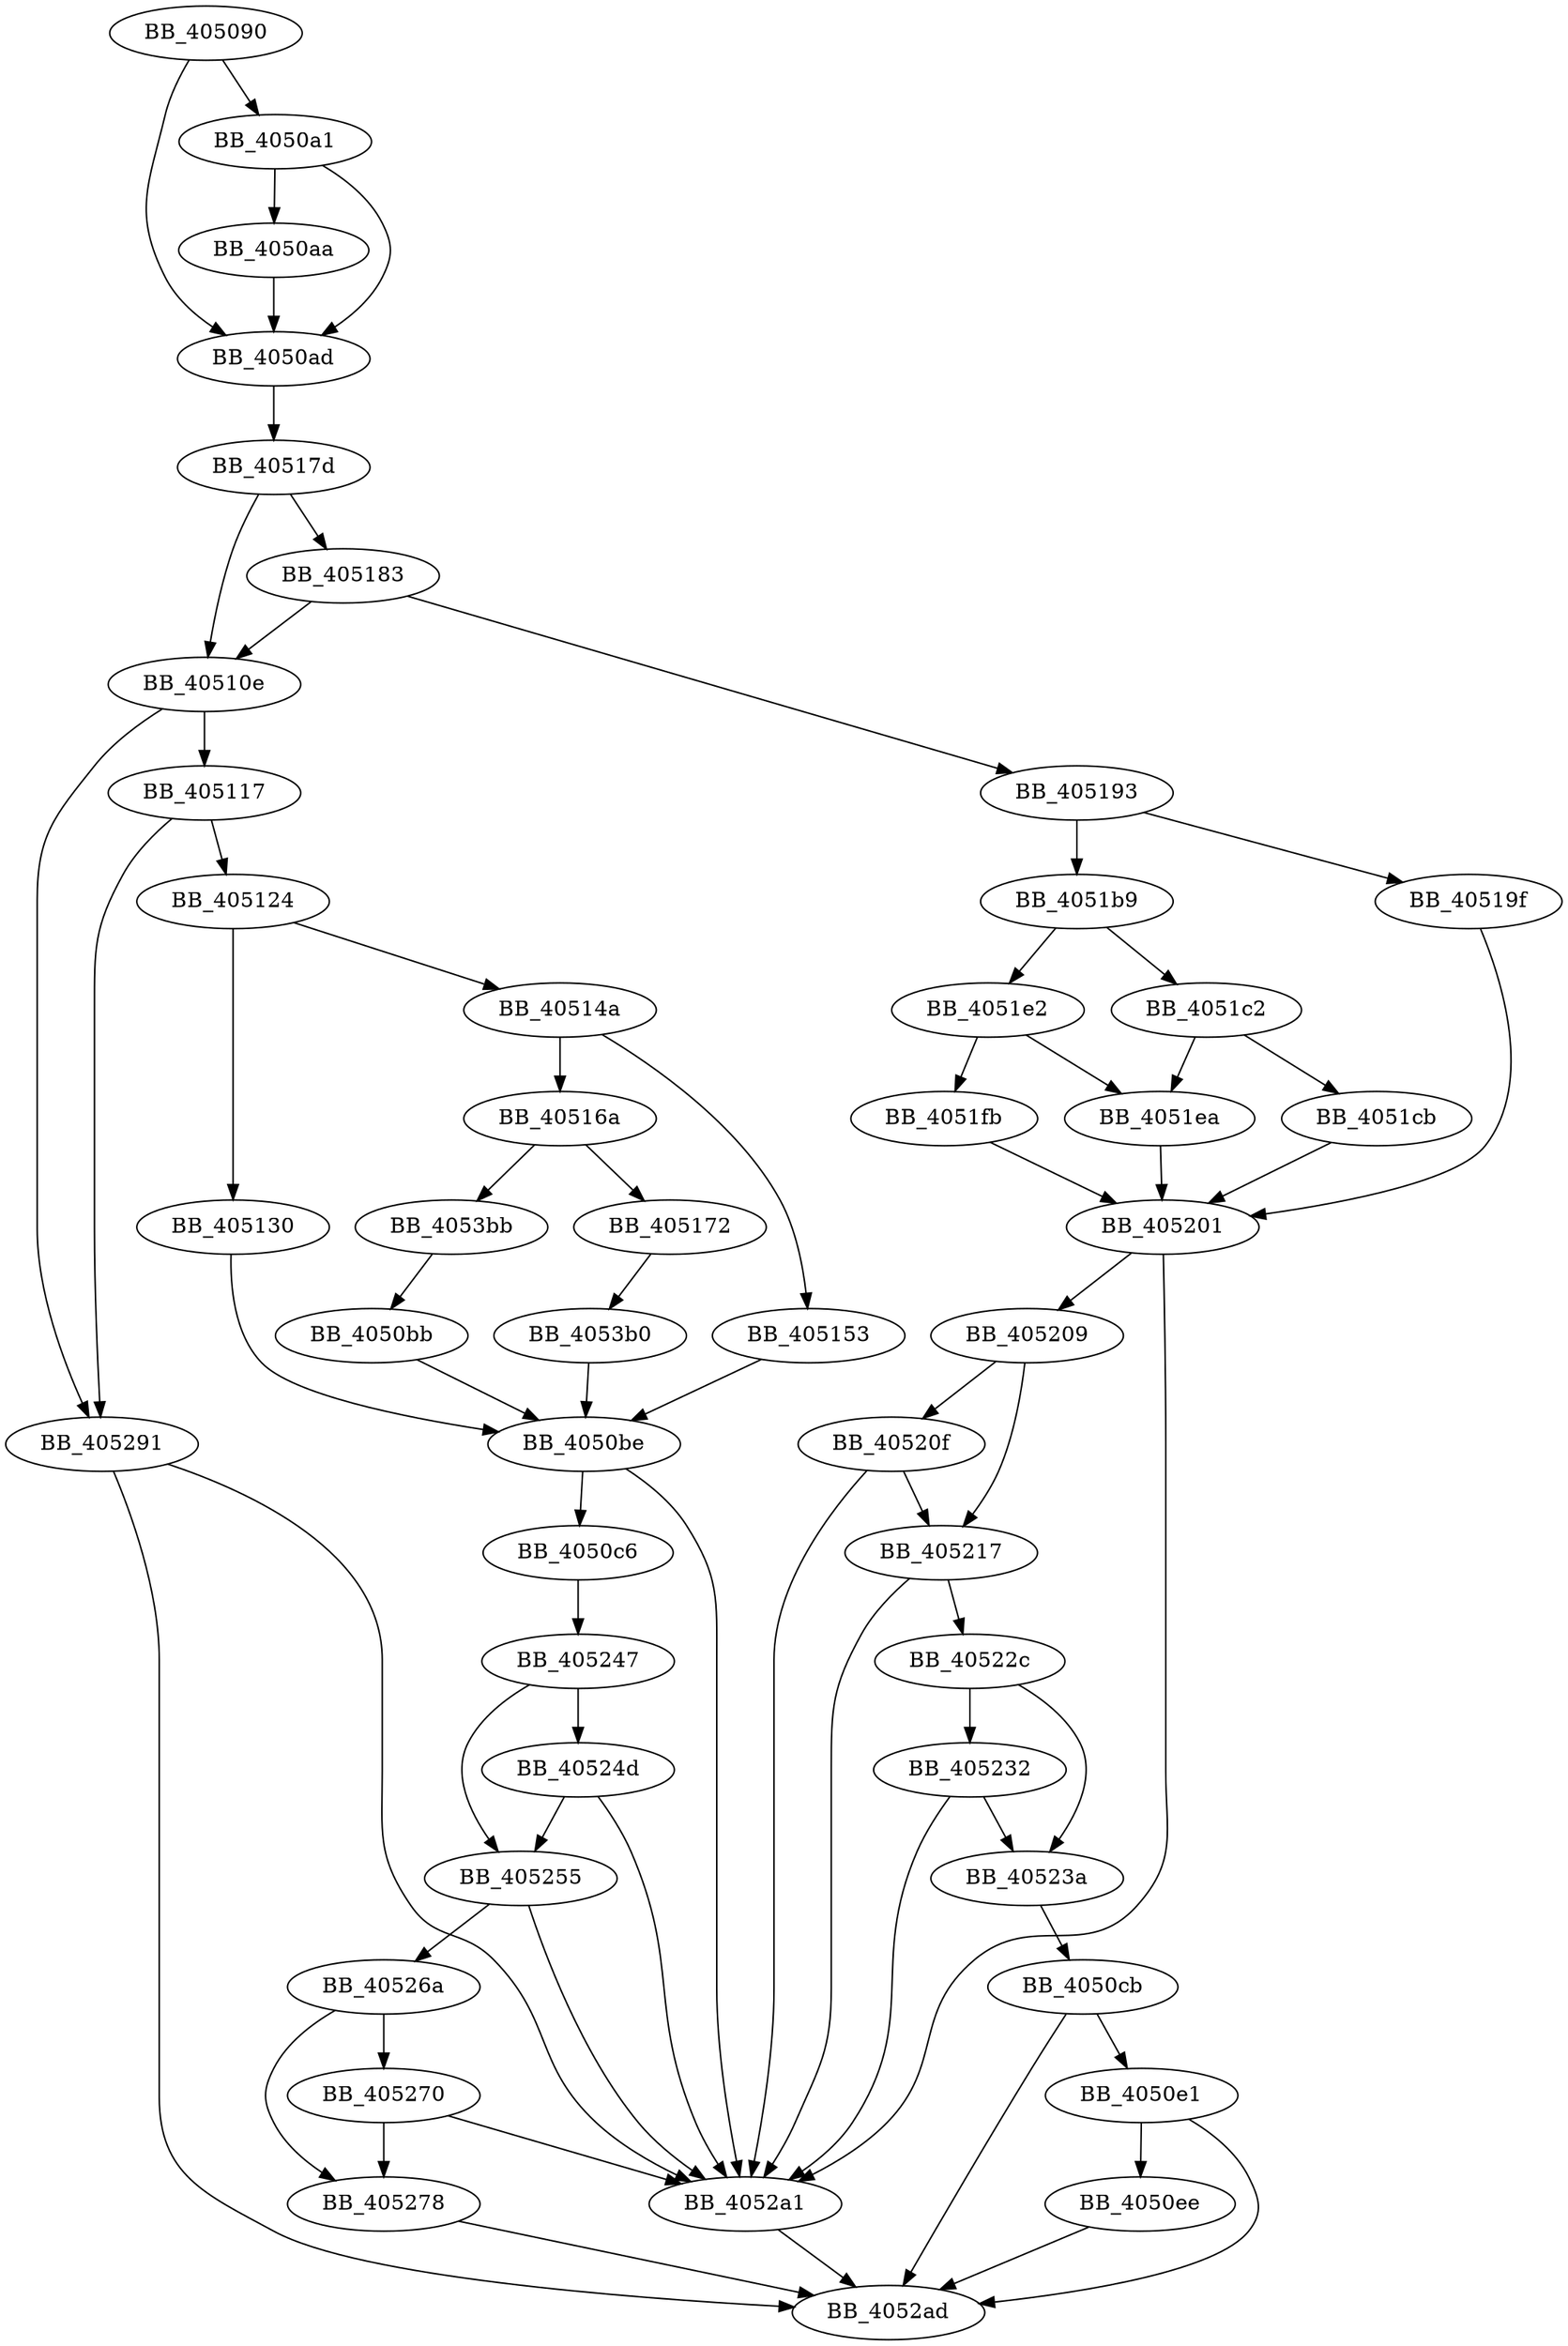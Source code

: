 DiGraph sub_405090{
BB_405090->BB_4050a1
BB_405090->BB_4050ad
BB_4050a1->BB_4050aa
BB_4050a1->BB_4050ad
BB_4050aa->BB_4050ad
BB_4050ad->BB_40517d
BB_4050bb->BB_4050be
BB_4050be->BB_4050c6
BB_4050be->BB_4052a1
BB_4050c6->BB_405247
BB_4050cb->BB_4050e1
BB_4050cb->BB_4052ad
BB_4050e1->BB_4050ee
BB_4050e1->BB_4052ad
BB_4050ee->BB_4052ad
BB_40510e->BB_405117
BB_40510e->BB_405291
BB_405117->BB_405124
BB_405117->BB_405291
BB_405124->BB_405130
BB_405124->BB_40514a
BB_405130->BB_4050be
BB_40514a->BB_405153
BB_40514a->BB_40516a
BB_405153->BB_4050be
BB_40516a->BB_405172
BB_40516a->BB_4053bb
BB_405172->BB_4053b0
BB_40517d->BB_40510e
BB_40517d->BB_405183
BB_405183->BB_40510e
BB_405183->BB_405193
BB_405193->BB_40519f
BB_405193->BB_4051b9
BB_40519f->BB_405201
BB_4051b9->BB_4051c2
BB_4051b9->BB_4051e2
BB_4051c2->BB_4051cb
BB_4051c2->BB_4051ea
BB_4051cb->BB_405201
BB_4051e2->BB_4051ea
BB_4051e2->BB_4051fb
BB_4051ea->BB_405201
BB_4051fb->BB_405201
BB_405201->BB_405209
BB_405201->BB_4052a1
BB_405209->BB_40520f
BB_405209->BB_405217
BB_40520f->BB_405217
BB_40520f->BB_4052a1
BB_405217->BB_40522c
BB_405217->BB_4052a1
BB_40522c->BB_405232
BB_40522c->BB_40523a
BB_405232->BB_40523a
BB_405232->BB_4052a1
BB_40523a->BB_4050cb
BB_405247->BB_40524d
BB_405247->BB_405255
BB_40524d->BB_405255
BB_40524d->BB_4052a1
BB_405255->BB_40526a
BB_405255->BB_4052a1
BB_40526a->BB_405270
BB_40526a->BB_405278
BB_405270->BB_405278
BB_405270->BB_4052a1
BB_405278->BB_4052ad
BB_405291->BB_4052a1
BB_405291->BB_4052ad
BB_4052a1->BB_4052ad
BB_4053b0->BB_4050be
BB_4053bb->BB_4050bb
}
